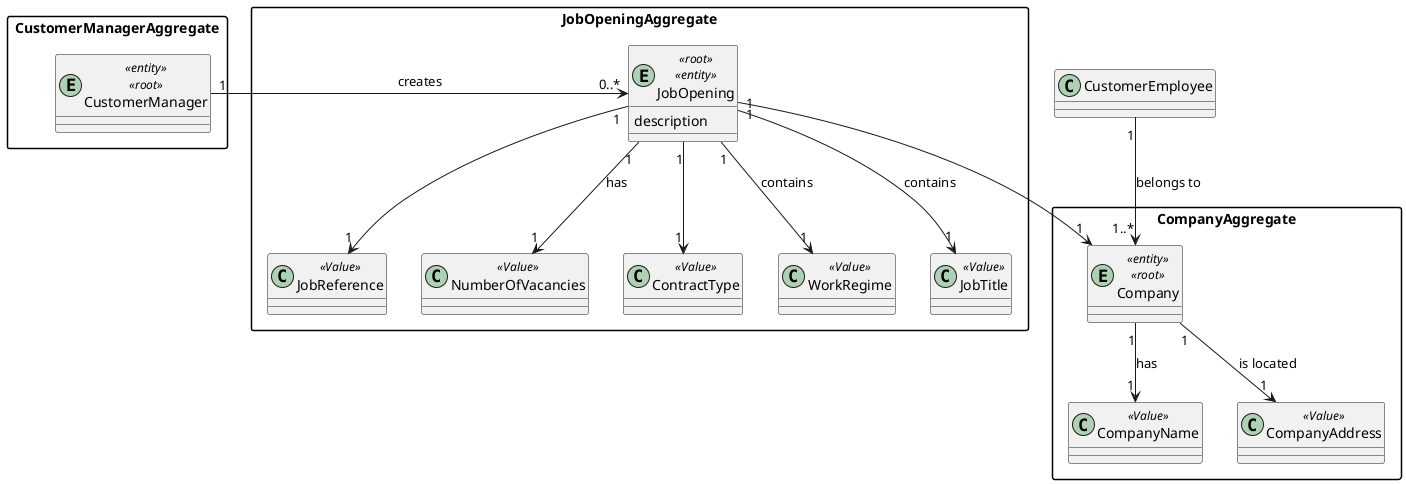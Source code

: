 @startuml

skinparam packageStyle rectangle

package JobOpeningAggregate {
 entity JobOpening <<root>> <<entity>>{
 description
 }

 class JobReference <<Value>> {
 }

 class NumberOfVacancies <<Value>> {
 }

 class ContractType<<Value>> {
 }

 class WorkRegime <<Value>>{
 }

 class JobTitle <<Value>> {
 }
 }





'CustomerManagerAggregate
package CustomerManagerAggregate{
entity CustomerManager<<entity>> <<root>> { }
}

'CompanyAggregate
package CompanyAggregate {
entity Company <<entity>> <<root>>{
}

class CompanyName <<Value>>{}

class CompanyAddress <<Value>>{}

}

'JobOpening
JobOpening "1" --> "1" JobTitle : contains
JobOpening "1" --> "1" ContractType
JobOpening "1" --> "1" WorkRegime : contains
JobOpening "1" --> "1" NumberOfVacancies : has
JobOpening "1" --> "1"  JobReference
JobOpening "1" --> "1" Company



'Company
CustomerManager "1" -> "0..*"JobOpening : creates
CustomerEmployee "1" --> "1..*" Company :   belongs to
Company "1" --> "1" CompanyName : has
Company "1" --> "1" CompanyAddress : is located


@enduml